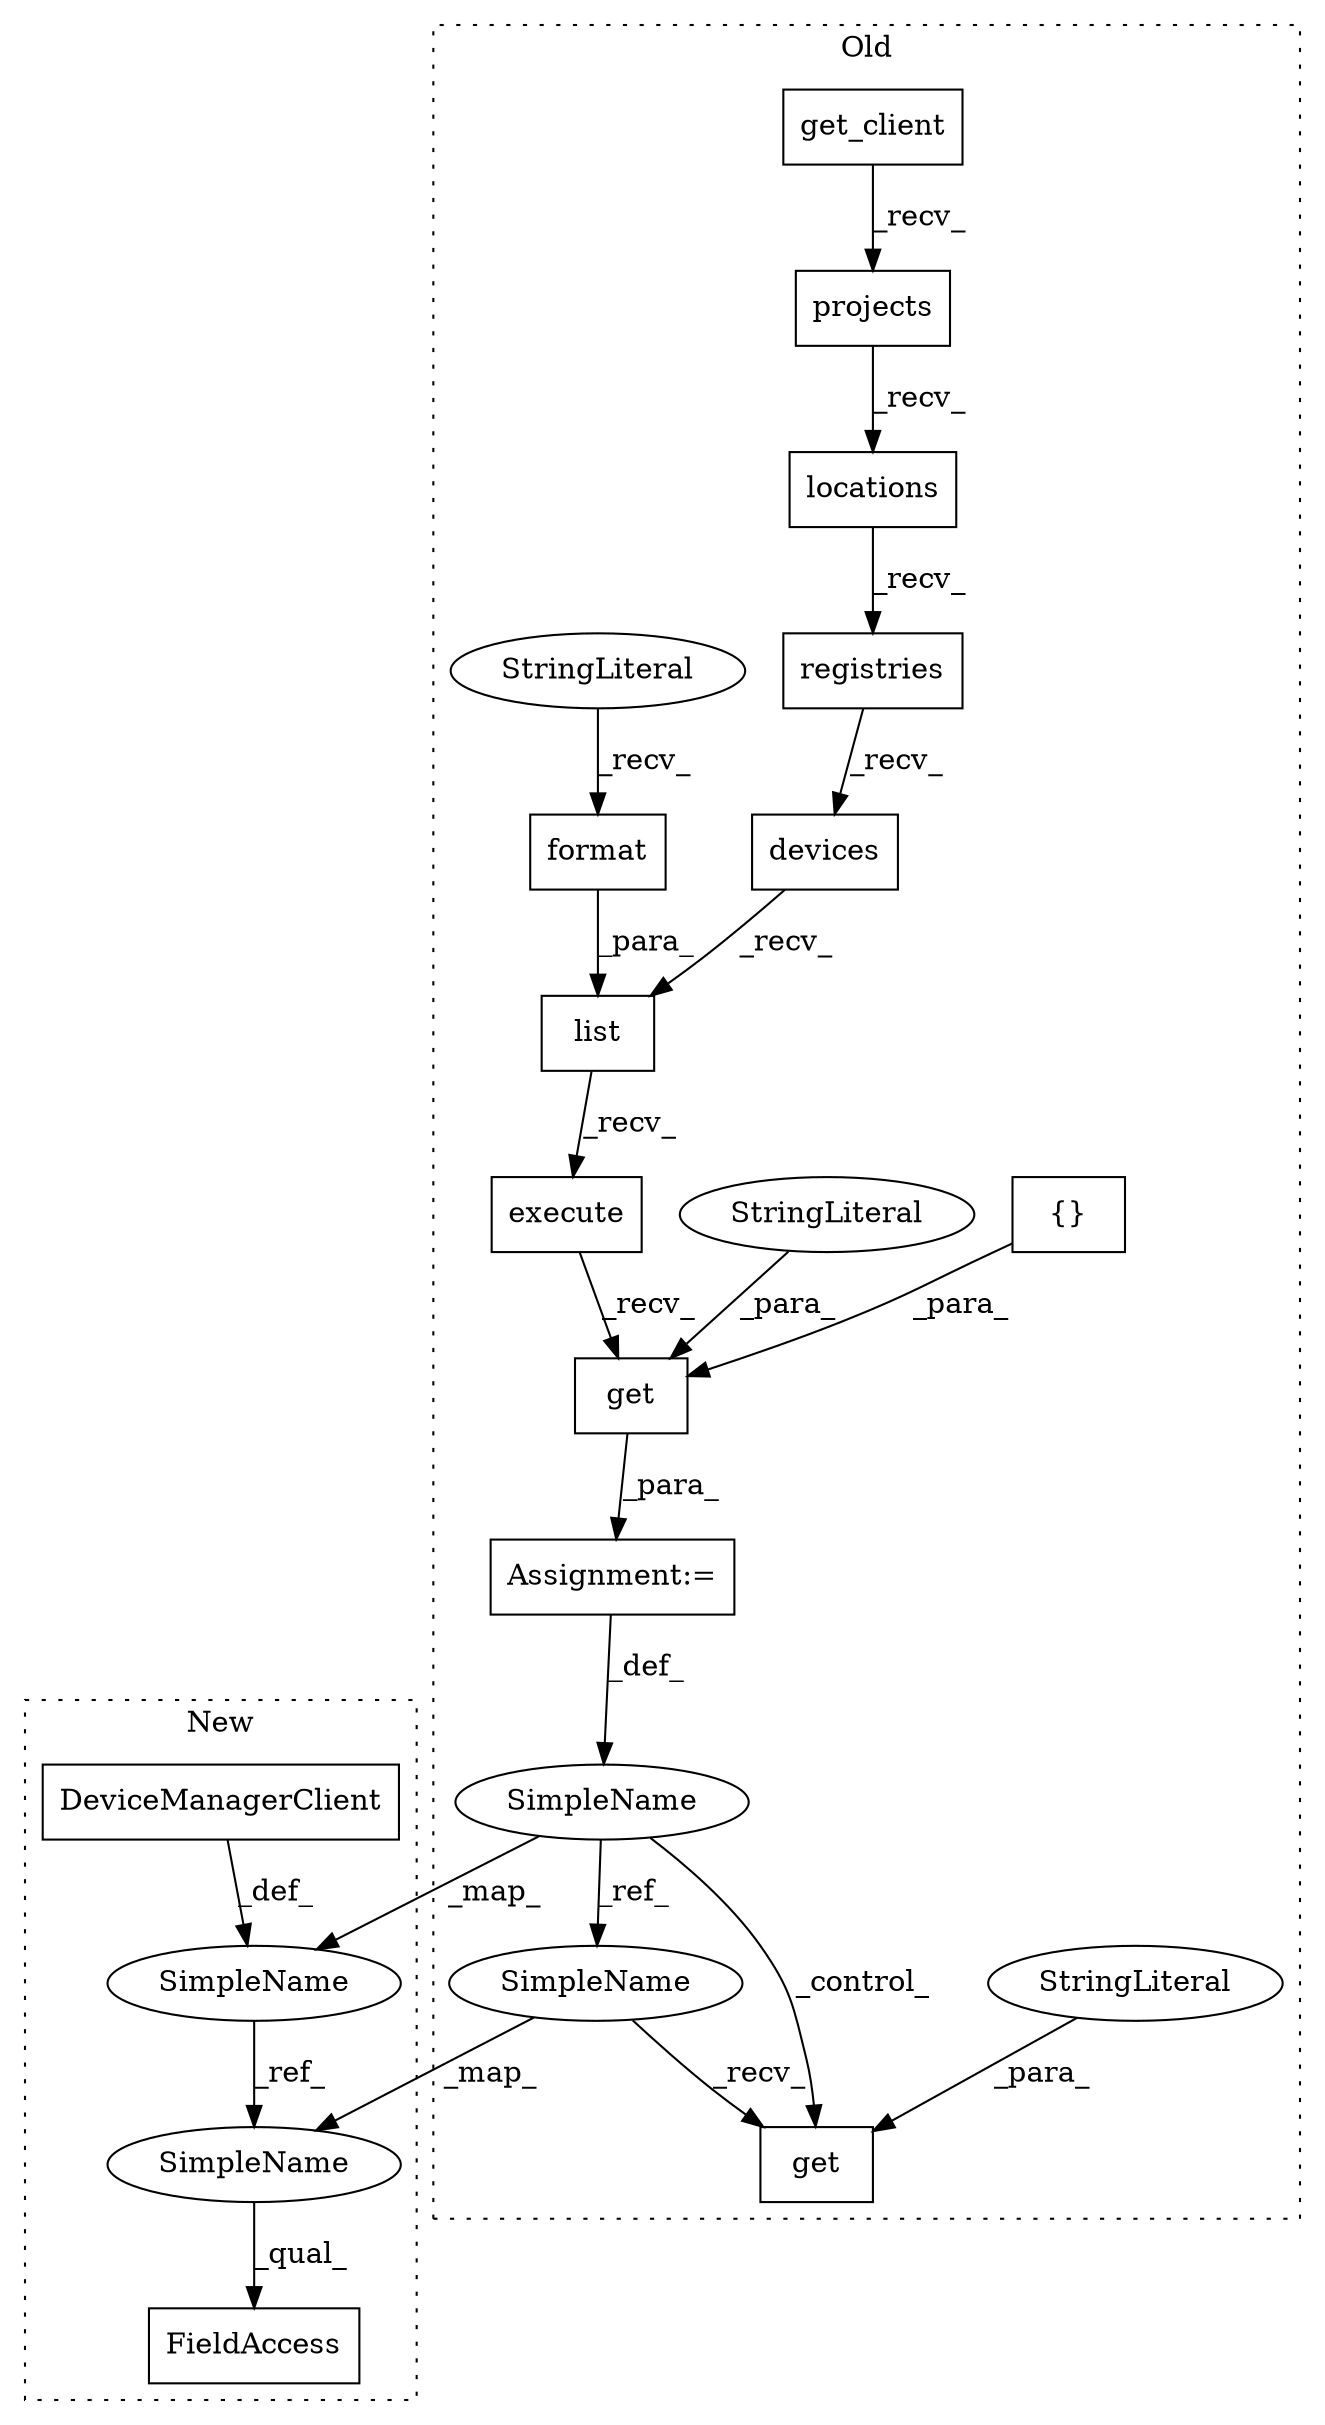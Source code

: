 digraph G {
subgraph cluster0 {
1 [label="get" a="32" s="3628,3653" l="4,1" shape="box"];
3 [label="projects" a="32" s="3529" l="10" shape="box"];
4 [label="get_client" a="32" s="3372,3403" l="11,1" shape="box"];
5 [label="registries" a="32" s="3552" l="12" shape="box"];
6 [label="locations" a="32" s="3540" l="11" shape="box"];
8 [label="get" a="32" s="3754,3762" l="4,1" shape="box"];
9 [label="SimpleName" a="42" s="3717" l="6" shape="ellipse"];
11 [label="{}" a="4" s="3651" l="2" shape="box"];
12 [label="list" a="32" s="3575,3616" l="5,1" shape="box"];
13 [label="StringLiteral" a="45" s="3758" l="4" shape="ellipse"];
14 [label="execute" a="32" s="3618" l="9" shape="box"];
15 [label="StringLiteral" a="45" s="3632" l="9" shape="ellipse"];
16 [label="devices" a="32" s="3565" l="9" shape="box"];
17 [label="Assignment:=" a="7" s="3521" l="1" shape="box"];
18 [label="format" a="32" s="3465,3507" l="7,1" shape="box"];
19 [label="StringLiteral" a="45" s="3424" l="40" shape="ellipse"];
20 [label="SimpleName" a="42" s="3747" l="6" shape="ellipse"];
label = "Old";
style="dotted";
}
subgraph cluster1 {
2 [label="DeviceManagerClient" a="32" s="3374" l="21" shape="box"];
7 [label="FieldAccess" a="22" s="3623" l="9" shape="box"];
10 [label="SimpleName" a="42" s="3593" l="6" shape="ellipse"];
21 [label="SimpleName" a="42" s="3623" l="6" shape="ellipse"];
label = "New";
style="dotted";
}
1 -> 17 [label="_para_"];
2 -> 10 [label="_def_"];
3 -> 6 [label="_recv_"];
4 -> 3 [label="_recv_"];
5 -> 16 [label="_recv_"];
6 -> 5 [label="_recv_"];
9 -> 10 [label="_map_"];
9 -> 8 [label="_control_"];
9 -> 20 [label="_ref_"];
10 -> 21 [label="_ref_"];
11 -> 1 [label="_para_"];
12 -> 14 [label="_recv_"];
13 -> 8 [label="_para_"];
14 -> 1 [label="_recv_"];
15 -> 1 [label="_para_"];
16 -> 12 [label="_recv_"];
17 -> 9 [label="_def_"];
18 -> 12 [label="_para_"];
19 -> 18 [label="_recv_"];
20 -> 8 [label="_recv_"];
20 -> 21 [label="_map_"];
21 -> 7 [label="_qual_"];
}